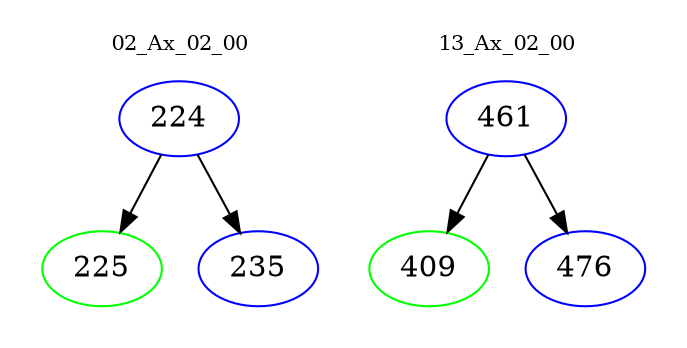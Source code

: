 digraph{
subgraph cluster_0 {
color = white
label = "02_Ax_02_00";
fontsize=10;
T0_224 [label="224", color="blue"]
T0_224 -> T0_225 [color="black"]
T0_225 [label="225", color="green"]
T0_224 -> T0_235 [color="black"]
T0_235 [label="235", color="blue"]
}
subgraph cluster_1 {
color = white
label = "13_Ax_02_00";
fontsize=10;
T1_461 [label="461", color="blue"]
T1_461 -> T1_409 [color="black"]
T1_409 [label="409", color="green"]
T1_461 -> T1_476 [color="black"]
T1_476 [label="476", color="blue"]
}
}
